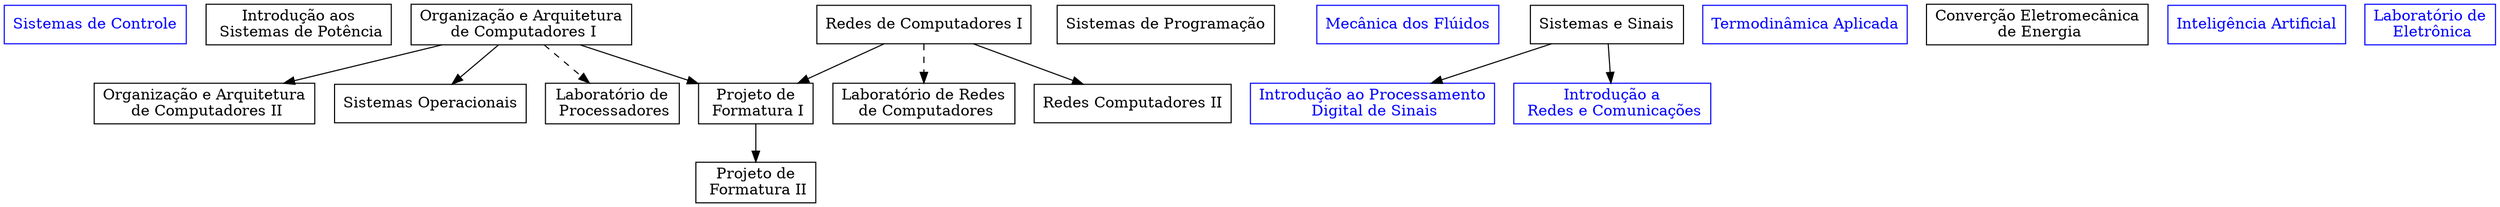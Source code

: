 digraph g {
  # defaults
  node [shape=box];


	PTC3313 [label="Sistemas de Controle", color="blue", fontcolor="blue"];

	PEA3301 [label="Introdução aos\n Sistemas de Potência"];
  PCS3412 [label="Organização e Arquitetura\n de Computadores I"];
	PCS3216 [label="Sistemas de Programação"];
  PME3332 [label="Mecânica dos Flúidos", color="blue", fontcolor="blue"];
	PTC3307 [label="Sistemas e Sinais"];
  PME3344 [label="Termodinâmica Aplicada", color="blue", fontcolor="blue"];
	PEA3306 [label="Converção Eletromecânica\n de Energia"];

  PCS3438 [label="Inteligência Artificial", color="blue", fontcolor="blue"];
	PSI3323 [label="Laboratório de\n Eletrônica", color="blue", fontcolor="blue"];
	PTC3361 [label="Introdução ao Processamento\n Digital de Sinais", color="blue", fontcolor="blue"];
	PTC3360 [label="Introdução a\n Redes e Comunicações", color="blue", fontcolor="blue"];
	PCS3422 [label="Organização e Arquitetura\n de Computadores II"];
	PCS3446 [label="Sistemas Operacionais"];

	PCS3432 [label="Laboratório de\n Processadores"];
	PCS3414 [label="Redes de Computadores I"];
	PCS3434 [label="Laboratório de Redes\n de Computadores"];
	PCS3550 [label="Projeto de\n Formatura I"];
	#M1 [label="Módulo I"];
	#M2 [label="Módulo II"];
	#M3 [label="Módulo III"];
	#PCS3567 [label="Estágio Supervisionado"];
	
	PCS3424 [label="Redes Computadores II"];
	PCS3560 [label="Projeto de\n Formatura II"];
	#M4 [label="Módulo IV"];
	#M5 [label="Módulo V"];
	#M6 [label="Módulo VI"];
	#PCS3577 [label="Estágio Supervisionado II"];
	
	
	
	PTC3307 -> PTC3361;
	PTC3307 -> PTC3360;
	PCS3412 -> PCS3422;
	PCS3412 -> PCS3446;
	
	PCS3412 -> PCS3432 [style="dashed"];
	PCS3414 -> PCS3434 [style="dashed"];
	{PCS3414, PCS3412} -> PCS3550;
	
	PCS3414 -> PCS3424;
	PCS3550 -> PCS3560;
}
